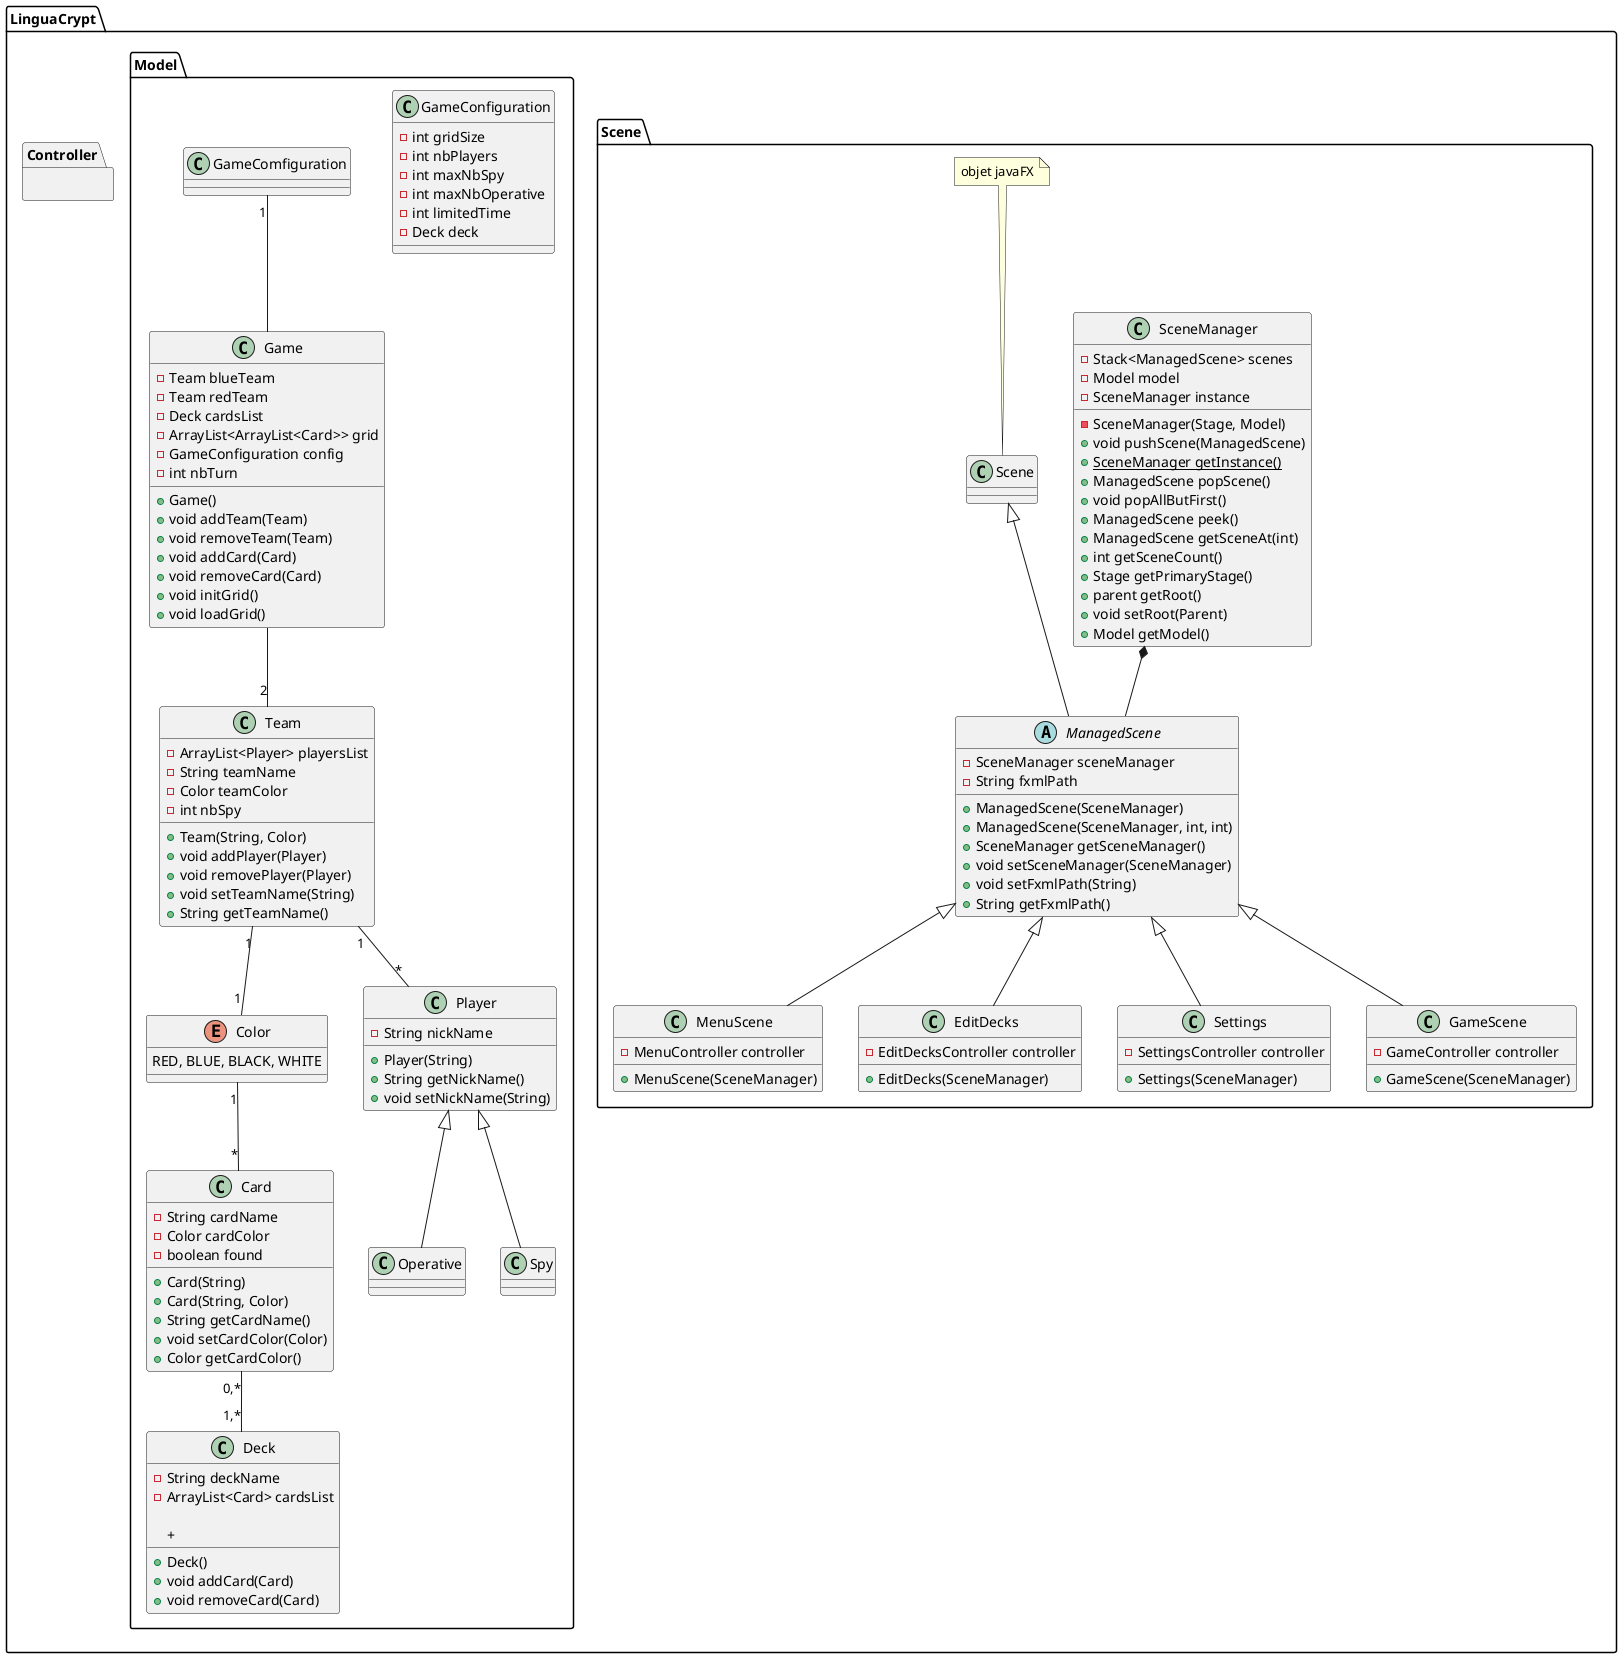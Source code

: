 ' visibilite/caractere : private(-), protected(#), public(+)

@startuml

package LinguaCrypt{
    package LinguaCrypt.Scene{
        class SceneManager{
            - Stack<ManagedScene> scenes
            - Model model
            - SceneManager instance

            - SceneManager(Stage, Model)
            + void pushScene(ManagedScene)
            + {static} SceneManager getInstance()
            + ManagedScene popScene()
            + void popAllButFirst()
            + ManagedScene peek()
            + ManagedScene getSceneAt(int)
            + int getSceneCount()
            + Stage getPrimaryStage()
            + parent getRoot()
            + void setRoot(Parent)
            + Model getModel()
        }

        abstract class ManagedScene extends Scene {
            - SceneManager sceneManager
            - String fxmlPath
            
            + ManagedScene(SceneManager)
            + ManagedScene(SceneManager, int, int)
            + SceneManager getSceneManager()
            + void setSceneManager(SceneManager)
            + void setFxmlPath(String)
            + String getFxmlPath()
            ' get controller ?
        }

        class MenuScene extends ManagedScene {
            - MenuController controller

            + MenuScene(SceneManager)
        }

        class EditDecks extends ManagedScene {
            - EditDecksController controller

            + EditDecks(SceneManager)
        }

        class Settings extends ManagedScene {
            - SettingsController controller

            + Settings(SceneManager)
        }

        class GameScene extends ManagedScene {
            - GameController controller

            + GameScene(SceneManager)
        }

    note "objet javaFX" as N1
    N1 .. Scene
    SceneManager *-- ManagedScene

    }

    package LinguaCrypt.Controller{ 
        ' un controller par scè1ne 
    }

    package LinguaCrypt.Model{
        enum Color{
            RED, BLUE, BLACK, WHITE
        }

        class Operative extends Player{}

        class Spy extends Player{}

        class Player{
            - String nickName

            + Player(String)
            + String getNickName()
            + void setNickName(String)
        }
        
        class Team{
            - ArrayList<Player> playersList
            - String teamName
            - Color teamColor
            - int nbSpy


            + Team(String, Color)
            + void addPlayer(Player)
            + void removePlayer(Player)
            + void setTeamName(String)
            + String getTeamName()
        }

        class Card{
            - String cardName
            - Color cardColor
            - boolean found

            + Card(String)
            + Card(String, Color)
            + String getCardName()
            + void setCardColor(Color)
            + Color getCardColor()

        }

        class Deck{
            - String deckName
            - ArrayList<Card> cardsList

            + Deck()
            + void addCard(Card)
            + void removeCard(Card)
            + 
        }

        class GameConfiguration{
            - int gridSize
            - int nbPlayers
            - int maxNbSpy
            - int maxNbOperative 
            - int limitedTime /' -1 if time not limited  '/
            - Deck deck            
        }

        class Game{
            - Team blueTeam
            - Team redTeam
            - Deck cardsList
            - ArrayList<ArrayList<Card>> grid
            - GameConfiguration config
            - int nbTurn
            
            + Game()
            + void addTeam(Team)
            + void removeTeam(Team)
            + void addCard(Card)
            + void removeCard(Card)
            + void initGrid()
            + void loadGrid()
        }



        Team "1"--"*" Player
        Team "1"--"1" Color
        Color "1"--"*" Card
        Card "0,*"--"1,*" Deck
        GameComfiguration "1"-- Game
        Game --"2" Team

    }
}

@enduml